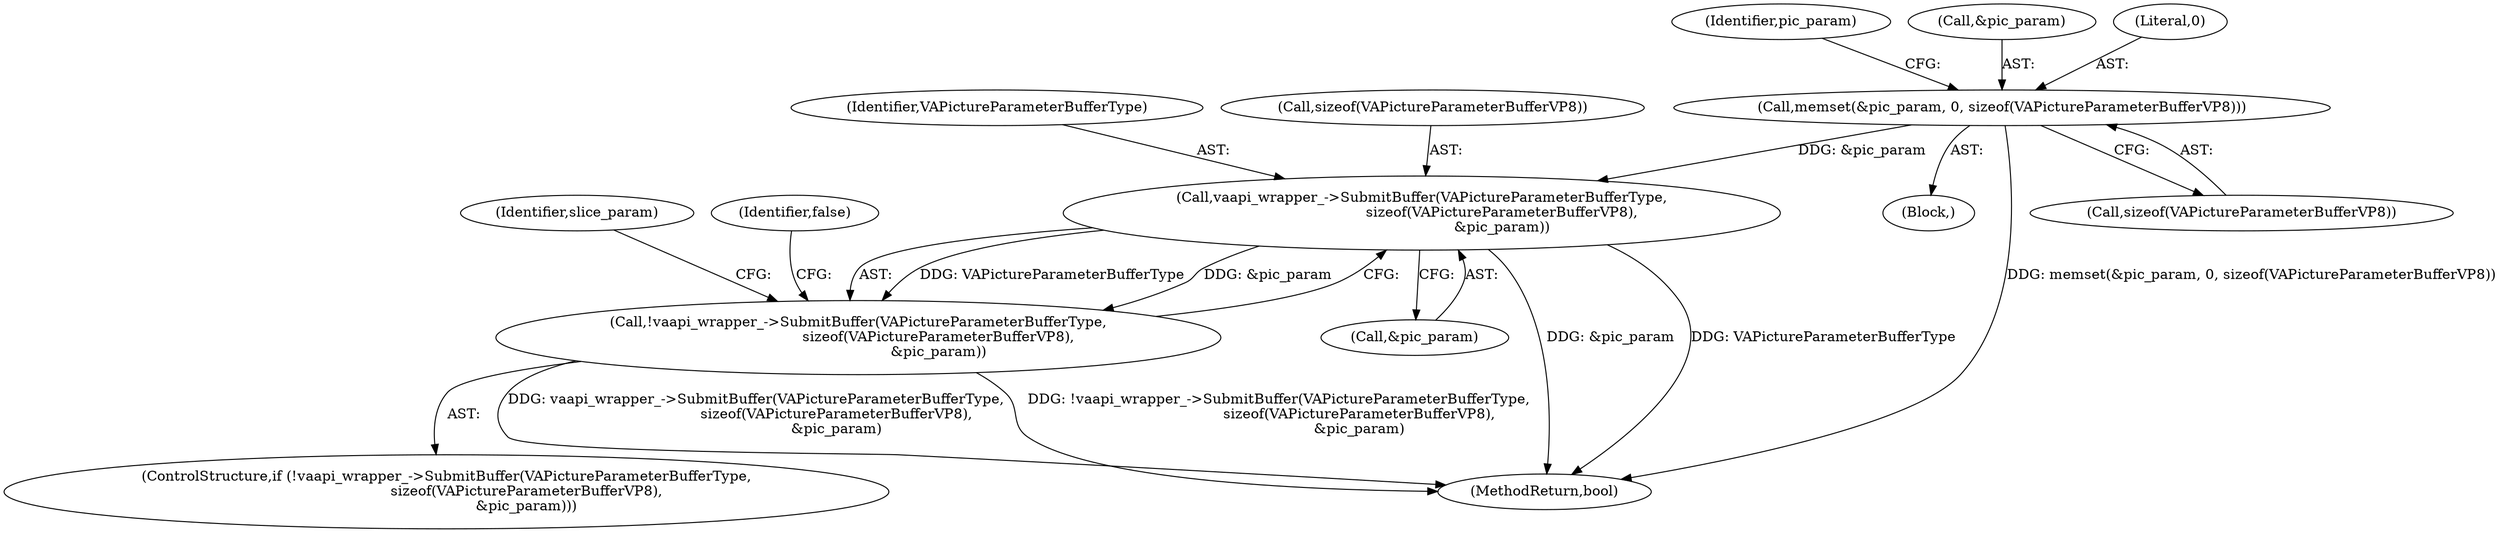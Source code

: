 digraph "0_Chrome_27c68f543e5eba779902447445dfb05ec3f5bf75_2@API" {
"1000308" [label="(Call,memset(&pic_param, 0, sizeof(VAPictureParameterBufferVP8)))"];
"1000658" [label="(Call,vaapi_wrapper_->SubmitBuffer(VAPictureParameterBufferType,\n                                    sizeof(VAPictureParameterBufferVP8),\n                                    &pic_param))"];
"1000657" [label="(Call,!vaapi_wrapper_->SubmitBuffer(VAPictureParameterBufferType,\n                                    sizeof(VAPictureParameterBufferVP8),\n                                    &pic_param))"];
"1000656" [label="(ControlStructure,if (!vaapi_wrapper_->SubmitBuffer(VAPictureParameterBufferType,\n                                    sizeof(VAPictureParameterBufferVP8),\n                                    &pic_param)))"];
"1000669" [label="(Identifier,slice_param)"];
"1000658" [label="(Call,vaapi_wrapper_->SubmitBuffer(VAPictureParameterBufferType,\n                                    sizeof(VAPictureParameterBufferVP8),\n                                    &pic_param))"];
"1000106" [label="(Block,)"];
"1000316" [label="(Identifier,pic_param)"];
"1000659" [label="(Identifier,VAPictureParameterBufferType)"];
"1000662" [label="(Call,&pic_param)"];
"1000309" [label="(Call,&pic_param)"];
"1000786" [label="(MethodReturn,bool)"];
"1000657" [label="(Call,!vaapi_wrapper_->SubmitBuffer(VAPictureParameterBufferType,\n                                    sizeof(VAPictureParameterBufferVP8),\n                                    &pic_param))"];
"1000312" [label="(Call,sizeof(VAPictureParameterBufferVP8))"];
"1000660" [label="(Call,sizeof(VAPictureParameterBufferVP8))"];
"1000311" [label="(Literal,0)"];
"1000665" [label="(Identifier,false)"];
"1000308" [label="(Call,memset(&pic_param, 0, sizeof(VAPictureParameterBufferVP8)))"];
"1000308" -> "1000106"  [label="AST: "];
"1000308" -> "1000312"  [label="CFG: "];
"1000309" -> "1000308"  [label="AST: "];
"1000311" -> "1000308"  [label="AST: "];
"1000312" -> "1000308"  [label="AST: "];
"1000316" -> "1000308"  [label="CFG: "];
"1000308" -> "1000786"  [label="DDG: memset(&pic_param, 0, sizeof(VAPictureParameterBufferVP8))"];
"1000308" -> "1000658"  [label="DDG: &pic_param"];
"1000658" -> "1000657"  [label="AST: "];
"1000658" -> "1000662"  [label="CFG: "];
"1000659" -> "1000658"  [label="AST: "];
"1000660" -> "1000658"  [label="AST: "];
"1000662" -> "1000658"  [label="AST: "];
"1000657" -> "1000658"  [label="CFG: "];
"1000658" -> "1000786"  [label="DDG: &pic_param"];
"1000658" -> "1000786"  [label="DDG: VAPictureParameterBufferType"];
"1000658" -> "1000657"  [label="DDG: VAPictureParameterBufferType"];
"1000658" -> "1000657"  [label="DDG: &pic_param"];
"1000657" -> "1000656"  [label="AST: "];
"1000665" -> "1000657"  [label="CFG: "];
"1000669" -> "1000657"  [label="CFG: "];
"1000657" -> "1000786"  [label="DDG: vaapi_wrapper_->SubmitBuffer(VAPictureParameterBufferType,\n                                    sizeof(VAPictureParameterBufferVP8),\n                                    &pic_param)"];
"1000657" -> "1000786"  [label="DDG: !vaapi_wrapper_->SubmitBuffer(VAPictureParameterBufferType,\n                                    sizeof(VAPictureParameterBufferVP8),\n                                    &pic_param)"];
}
